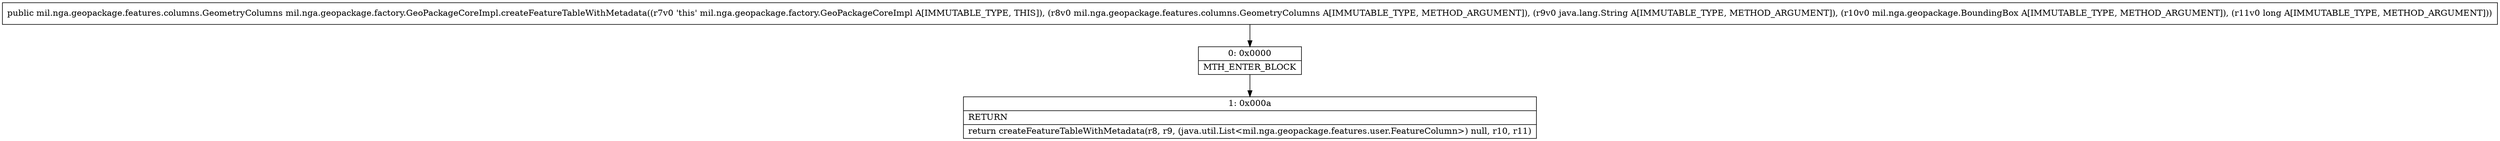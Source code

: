 digraph "CFG formil.nga.geopackage.factory.GeoPackageCoreImpl.createFeatureTableWithMetadata(Lmil\/nga\/geopackage\/features\/columns\/GeometryColumns;Ljava\/lang\/String;Lmil\/nga\/geopackage\/BoundingBox;J)Lmil\/nga\/geopackage\/features\/columns\/GeometryColumns;" {
Node_0 [shape=record,label="{0\:\ 0x0000|MTH_ENTER_BLOCK\l}"];
Node_1 [shape=record,label="{1\:\ 0x000a|RETURN\l|return createFeatureTableWithMetadata(r8, r9, (java.util.List\<mil.nga.geopackage.features.user.FeatureColumn\>) null, r10, r11)\l}"];
MethodNode[shape=record,label="{public mil.nga.geopackage.features.columns.GeometryColumns mil.nga.geopackage.factory.GeoPackageCoreImpl.createFeatureTableWithMetadata((r7v0 'this' mil.nga.geopackage.factory.GeoPackageCoreImpl A[IMMUTABLE_TYPE, THIS]), (r8v0 mil.nga.geopackage.features.columns.GeometryColumns A[IMMUTABLE_TYPE, METHOD_ARGUMENT]), (r9v0 java.lang.String A[IMMUTABLE_TYPE, METHOD_ARGUMENT]), (r10v0 mil.nga.geopackage.BoundingBox A[IMMUTABLE_TYPE, METHOD_ARGUMENT]), (r11v0 long A[IMMUTABLE_TYPE, METHOD_ARGUMENT])) }"];
MethodNode -> Node_0;
Node_0 -> Node_1;
}

